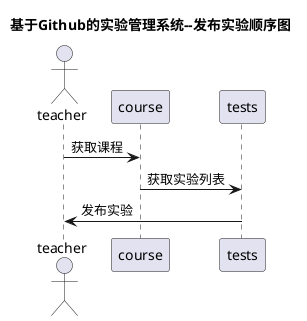 @startuml
title:基于Github的实验管理系统--发布实验顺序图
actor teacher
participant course
participant tests

teacher->course:获取课程
course->tests:获取实验列表
tests->teacher:发布实验
@enduml
